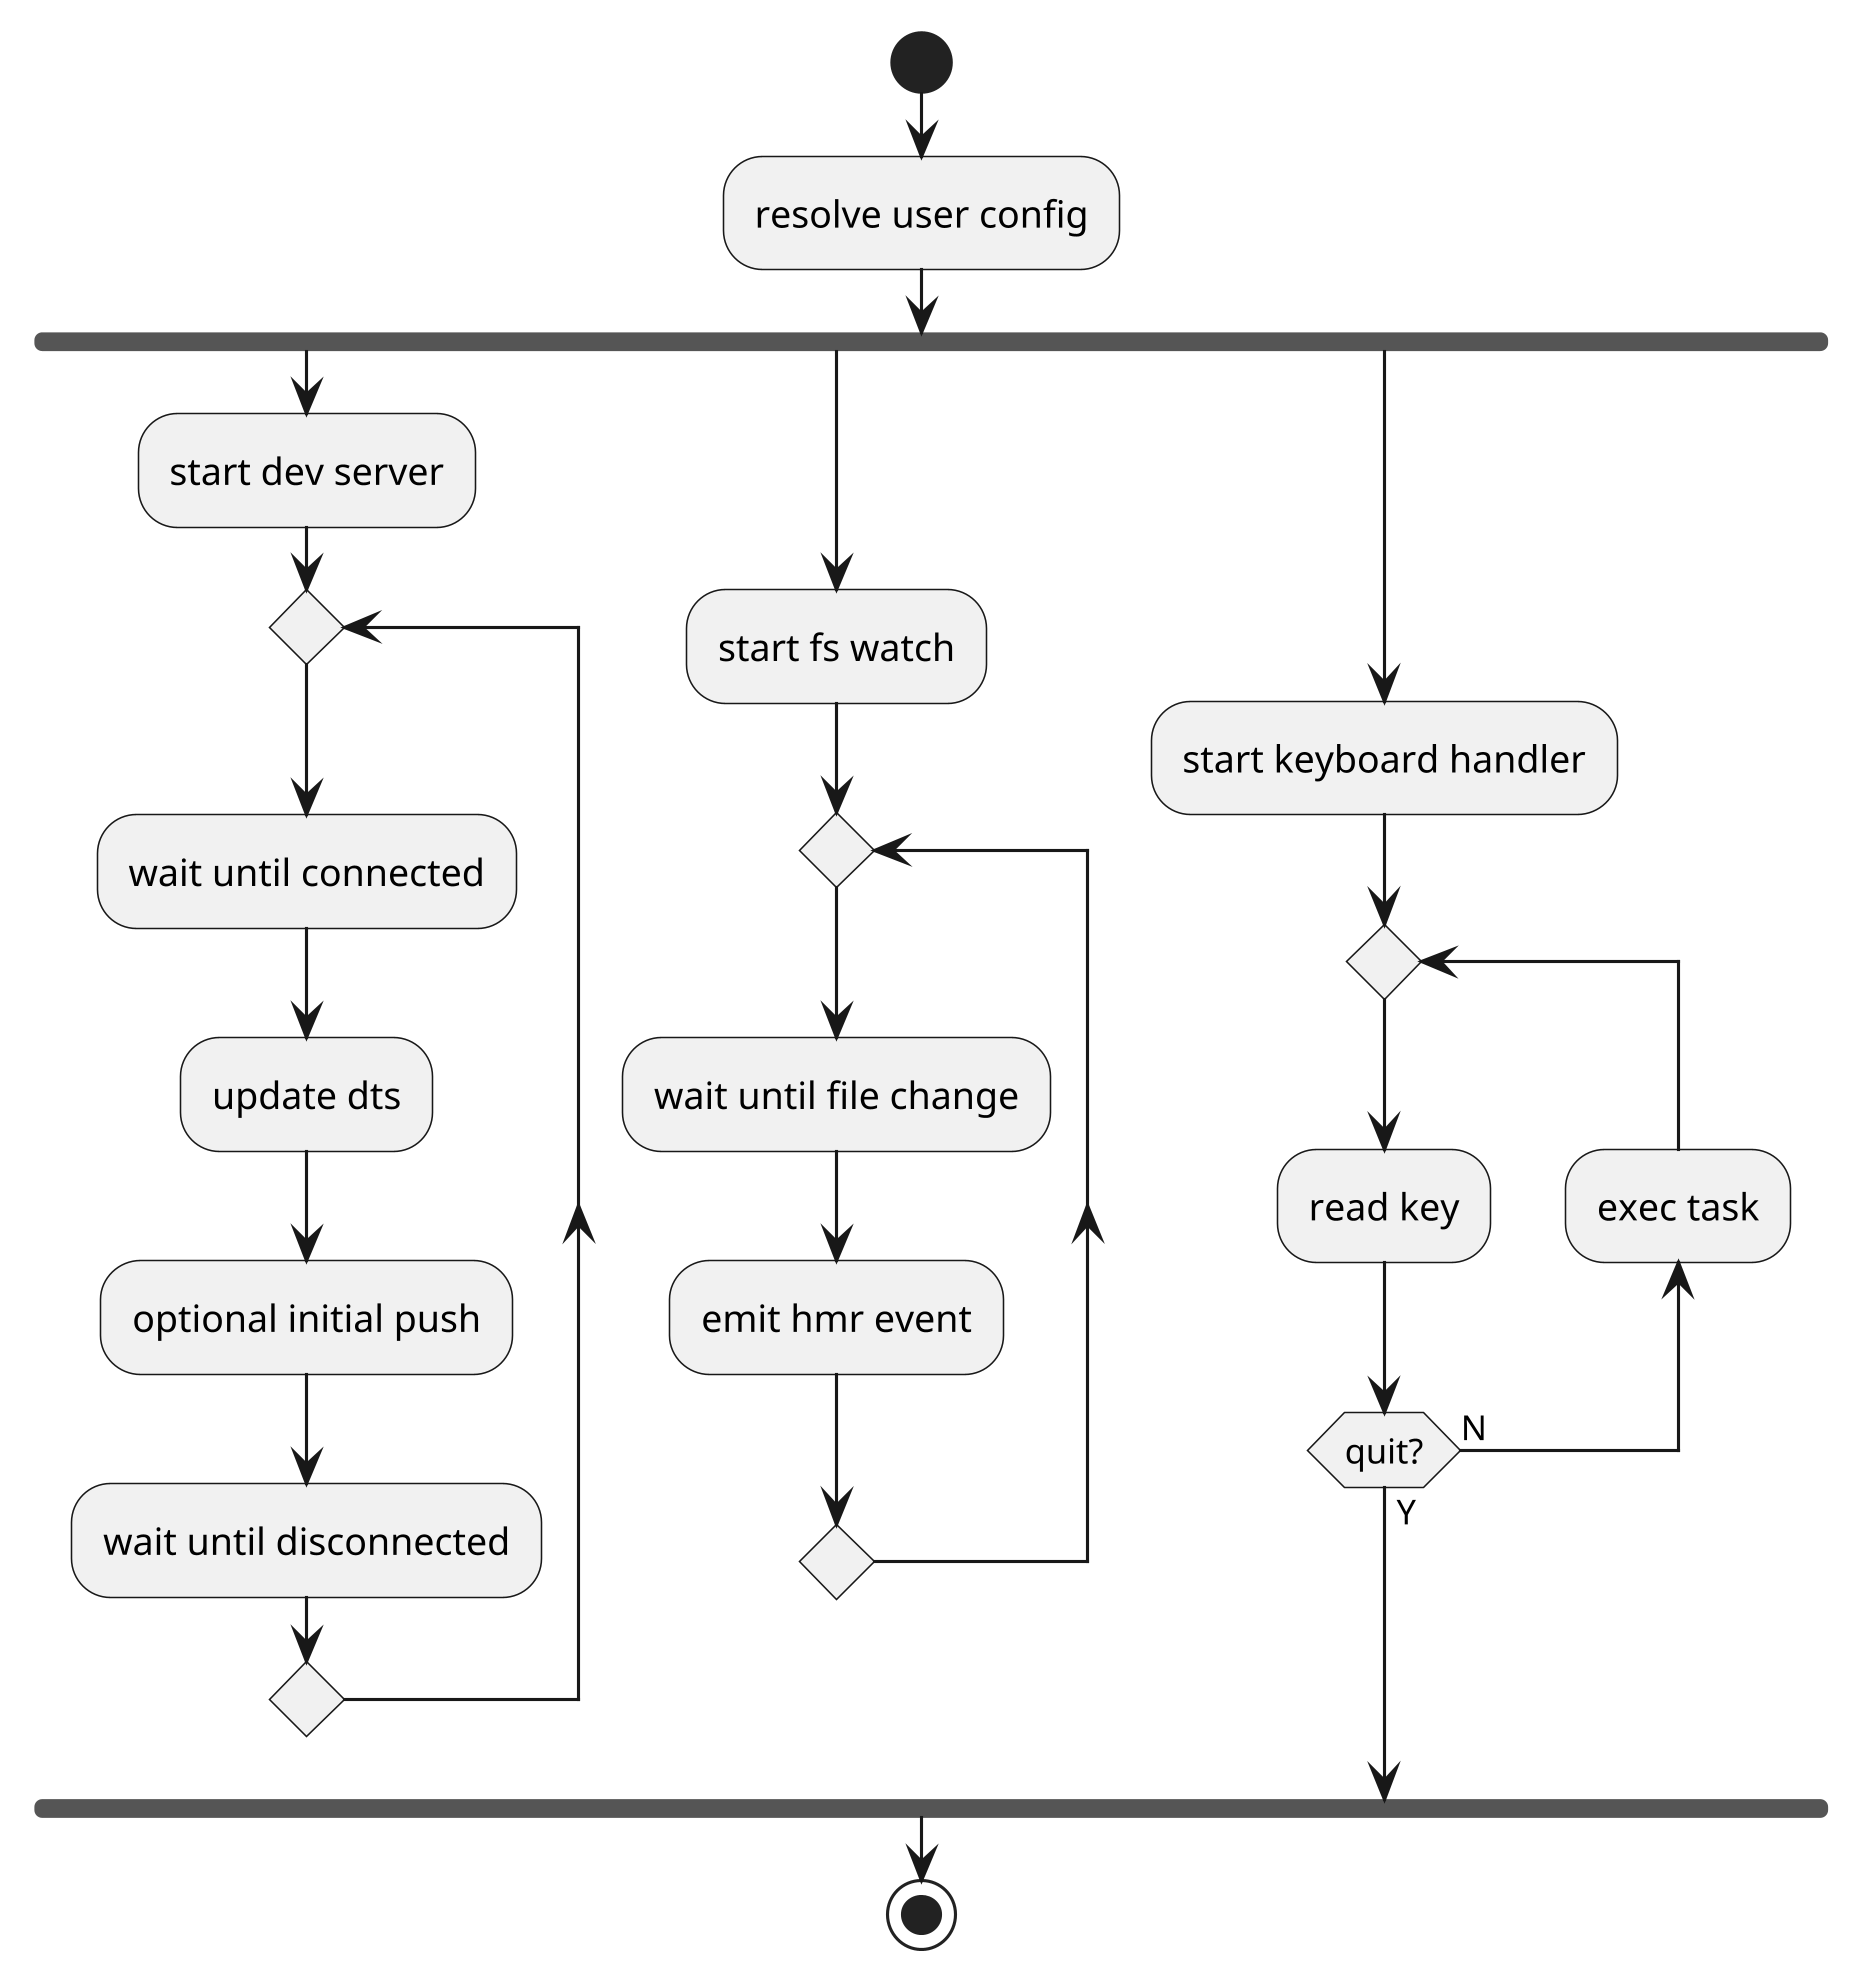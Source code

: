 @startuml workflow
skinparam dpi 300
skinparam defaultFontName Source Han Sans SC
skinparam DefaultMonospacedFontName Sarasa Fixed SC

start
:resolve user config;

fork
:start dev server;
repeat 
:wait until connected;
:update dts;
:optional initial push;
:wait until disconnected;
repeat while
detach

fork again
:start fs watch;
repeat
:wait until file change;
:emit hmr event;
repeat while
detach

fork again
:start keyboard handler;
repeat
:read key;
backward :exec task;
repeat while (quit?) is (N) not (Y)
end fork

stop

@enduml
